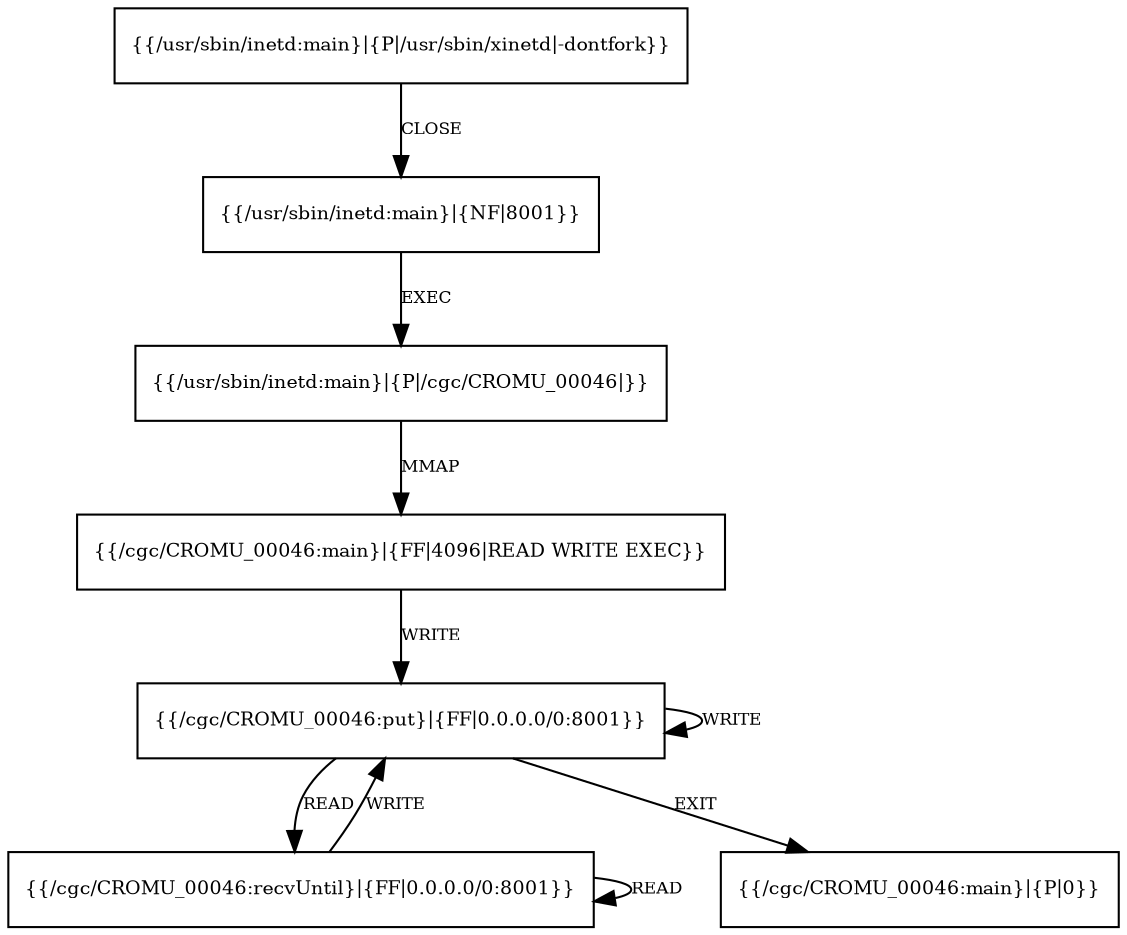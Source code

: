digraph G {
  4 [shape=box, label="{{/cgc/CROMU_00046:put}|{FF|0.0.0.0/0:8001}}",
     fontsize=9, ];
  6 [shape=box, label="{{/cgc/CROMU_00046:recvUntil}|{FF|0.0.0.0/0:8001}}",
     fontsize=9, ];
  3 [shape=box, label="{{/cgc/CROMU_00046:main}|{FF|4096|READ WRITE EXEC}}",
     fontsize=9, ];
  5 [shape=box, label="{{/cgc/CROMU_00046:main}|{P|0}}", fontsize=9, ];
  0 [shape=box,
     label="{{/usr/sbin/inetd:main}|{P|/usr/sbin/xinetd|-dontfork}}",
     fontsize=9, ];
  1 [shape=box, label="{{/usr/sbin/inetd:main}|{NF|8001}}", fontsize=9, ];
  2 [shape=box, label="{{/usr/sbin/inetd:main}|{P|/cgc/CROMU_00046|}}",
     fontsize=9, ];
  
  
  4 -> 4 [label="WRITE", fontsize=8, ];
  4 -> 6 [label="READ", fontsize=8, ];
  4 -> 5 [label="EXIT", fontsize=8, ];
  6 -> 4 [label="WRITE", fontsize=8, ];
  6 -> 6 [label="READ", fontsize=8, ];
  3 -> 4 [label="WRITE", fontsize=8, ];
  0 -> 1 [label="CLOSE", fontsize=8, ];
  1 -> 2 [label="EXEC", fontsize=8, ];
  2 -> 3 [label="MMAP", fontsize=8, ];
  
  }